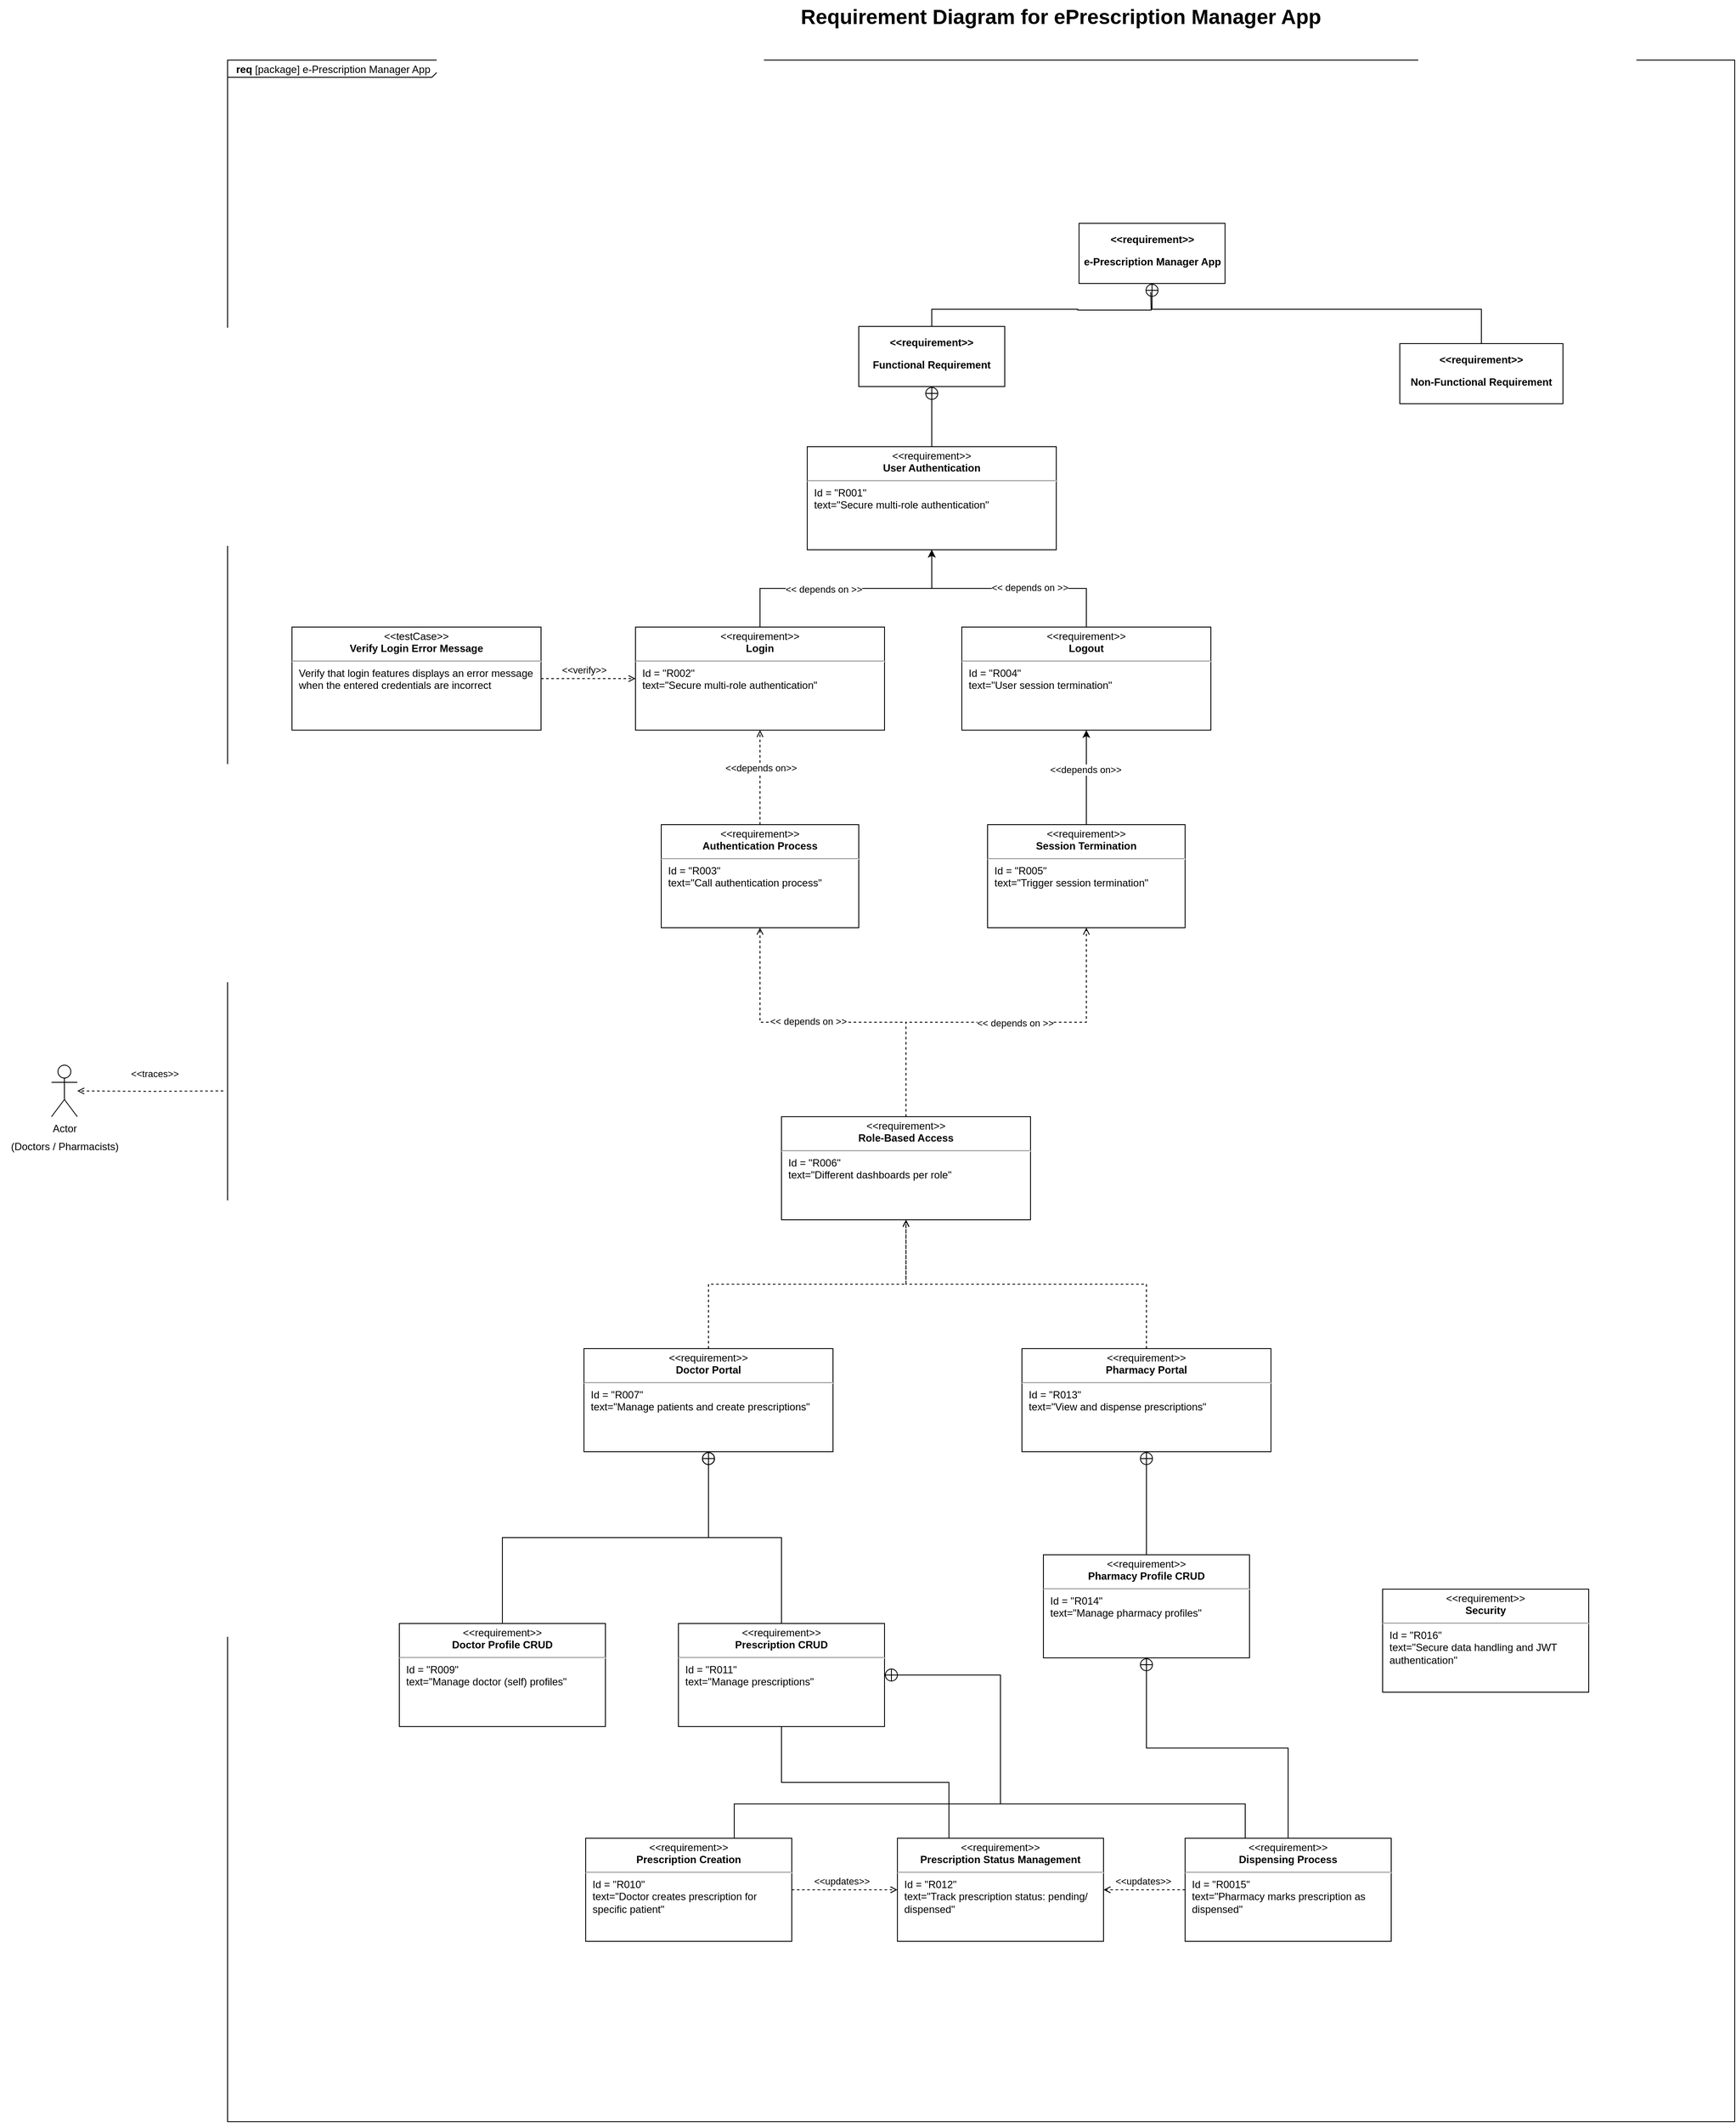 <mxfile version="28.1.0">
  <diagram name="Page-1" id="929967ad-93f9-6ef4-fab6-5d389245f69c">
    <mxGraphModel dx="5461.5" dy="3484" grid="1" gridSize="10" guides="1" tooltips="1" connect="1" arrows="1" fold="1" page="1" pageScale="1.5" pageWidth="1169" pageHeight="826" background="none" math="0" shadow="0">
      <root>
        <mxCell id="0" style=";html=1;" />
        <mxCell id="1" style=";html=1;" parent="0" />
        <mxCell id="_4qBEY4-anrujqpdwUIn-2" style="edgeStyle=orthogonalEdgeStyle;rounded=0;orthogonalLoop=1;jettySize=auto;html=1;dashed=1;endArrow=open;endFill=0;" parent="1" target="_4qBEY4-anrujqpdwUIn-1" edge="1">
          <mxGeometry relative="1" as="geometry">
            <mxPoint x="80" y="612.5" as="targetPoint" />
            <mxPoint x="-120" y="1300" as="sourcePoint" />
          </mxGeometry>
        </mxCell>
        <mxCell id="_4qBEY4-anrujqpdwUIn-28" value="&amp;lt;&amp;lt;traces&amp;gt;&amp;gt;" style="edgeLabel;html=1;align=center;verticalAlign=middle;resizable=0;points=[];" parent="_4qBEY4-anrujqpdwUIn-2" vertex="1" connectable="0">
          <mxGeometry x="0.359" y="1" relative="1" as="geometry">
            <mxPoint x="35" y="-21" as="offset" />
          </mxGeometry>
        </mxCell>
        <mxCell id="1672d66443f91eb5-1" value="&lt;p style=&quot;margin: 0px ; margin-top: 4px ; margin-left: 10px ; text-align: left&quot;&gt;&lt;b&gt;req&lt;/b&gt;&amp;nbsp;[package] e-Prescription Manager App&lt;/p&gt;" style="html=1;strokeWidth=1;shape=mxgraph.sysml.package;html=1;overflow=fill;whiteSpace=wrap;fillColor=none;gradientColor=none;fontSize=12;align=center;labelX=248.83;" parent="1" vertex="1">
          <mxGeometry x="-115" y="100" width="1755" height="2400" as="geometry" />
        </mxCell>
        <mxCell id="1kUbgRuZnsbzXphaPKb2-5" style="edgeStyle=orthogonalEdgeStyle;rounded=0;orthogonalLoop=1;jettySize=auto;html=1;entryX=0.5;entryY=1;entryDx=0;entryDy=0;dashed=1;endArrow=open;endFill=0;" edge="1" parent="1" source="1672d66443f91eb5-10" target="_4qBEY4-anrujqpdwUIn-47">
          <mxGeometry relative="1" as="geometry" />
        </mxCell>
        <mxCell id="1kUbgRuZnsbzXphaPKb2-6" value="&amp;lt;&amp;lt; depends on &amp;gt;&amp;gt;" style="edgeLabel;html=1;align=center;verticalAlign=middle;resizable=0;points=[];" vertex="1" connectable="0" parent="1kUbgRuZnsbzXphaPKb2-5">
          <mxGeometry x="0.15" y="-1" relative="1" as="geometry">
            <mxPoint as="offset" />
          </mxGeometry>
        </mxCell>
        <mxCell id="1kUbgRuZnsbzXphaPKb2-7" style="edgeStyle=orthogonalEdgeStyle;rounded=0;orthogonalLoop=1;jettySize=auto;html=1;dashed=1;endArrow=open;endFill=0;" edge="1" parent="1" source="1672d66443f91eb5-10" target="_4qBEY4-anrujqpdwUIn-48">
          <mxGeometry relative="1" as="geometry">
            <Array as="points">
              <mxPoint x="675" y="1220" />
              <mxPoint x="885" y="1220" />
            </Array>
          </mxGeometry>
        </mxCell>
        <mxCell id="1kUbgRuZnsbzXphaPKb2-8" value="&amp;lt;&amp;lt; depends on &amp;gt;&amp;gt;" style="edgeLabel;html=1;align=center;verticalAlign=middle;resizable=0;points=[];" vertex="1" connectable="0" parent="1kUbgRuZnsbzXphaPKb2-7">
          <mxGeometry x="0.236" y="-1" relative="1" as="geometry">
            <mxPoint x="-29" as="offset" />
          </mxGeometry>
        </mxCell>
        <mxCell id="1672d66443f91eb5-10" value="&lt;p style=&quot;margin: 0px ; margin-top: 4px ; text-align: center&quot;&gt;&amp;lt;&amp;lt;requirement&amp;gt;&amp;gt;&lt;br&gt;&lt;b&gt;Role-Based Access&lt;/b&gt;&lt;/p&gt;&lt;hr&gt;&lt;p style=&quot;margin: 0px ; margin-left: 8px ; text-align: left&quot;&gt;Id = &quot;R006&quot;&lt;/p&gt;&lt;p style=&quot;margin: 0px ; margin-left: 8px ; text-align: left&quot;&gt;text=&quot;Different dashboards per role&quot;&lt;/p&gt;" style="shape=rect;html=1;overflow=fill;whiteSpace=wrap;" parent="1" vertex="1">
          <mxGeometry x="530" y="1330" width="290" height="120" as="geometry" />
        </mxCell>
        <mxCell id="1672d66443f91eb5-23" value="Requirement Diagram for ePrescription Manager App" style="text;strokeColor=none;fillColor=none;html=1;fontSize=24;fontStyle=1;verticalAlign=middle;align=center;" parent="1" vertex="1">
          <mxGeometry x="100" y="30" width="1510" height="40" as="geometry" />
        </mxCell>
        <mxCell id="_4qBEY4-anrujqpdwUIn-1" value="Actor" style="shape=umlActor;verticalLabelPosition=bottom;verticalAlign=top;html=1;outlineConnect=0;" parent="1" vertex="1">
          <mxGeometry x="-320" y="1270" width="30" height="60" as="geometry" />
        </mxCell>
        <mxCell id="_4qBEY4-anrujqpdwUIn-4" value="(Doctors / Pharmacists)" style="text;html=1;align=center;verticalAlign=middle;resizable=0;points=[];autosize=1;strokeColor=none;fillColor=none;" parent="1" vertex="1">
          <mxGeometry x="-380" y="1350" width="150" height="30" as="geometry" />
        </mxCell>
        <mxCell id="_4qBEY4-anrujqpdwUIn-5" value="&lt;p&gt;&amp;lt;&amp;lt;requirement&amp;gt;&amp;gt;&lt;/p&gt;&lt;p&gt;e-Prescription Manager App&lt;/p&gt;" style="shape=rect;html=1;overflow=fill;whiteSpace=wrap;align=center;fontStyle=1" parent="1" vertex="1">
          <mxGeometry x="876.5" y="290" width="170" height="70" as="geometry" />
        </mxCell>
        <mxCell id="_4qBEY4-anrujqpdwUIn-10" style="edgeStyle=orthogonalEdgeStyle;rounded=0;orthogonalLoop=1;jettySize=auto;html=1;exitX=0.5;exitY=0;exitDx=0;exitDy=0;endArrow=none;endFill=0;" parent="1" source="_4qBEY4-anrujqpdwUIn-6" edge="1">
          <mxGeometry relative="1" as="geometry">
            <mxPoint x="960" y="370" as="targetPoint" />
          </mxGeometry>
        </mxCell>
        <mxCell id="_4qBEY4-anrujqpdwUIn-6" value="&lt;p&gt;&amp;lt;&amp;lt;requirement&amp;gt;&amp;gt;&lt;/p&gt;&lt;p&gt;Functional Requirement&lt;/p&gt;" style="shape=rect;html=1;overflow=fill;whiteSpace=wrap;align=center;fontStyle=1" parent="1" vertex="1">
          <mxGeometry x="620" y="410" width="170" height="70" as="geometry" />
        </mxCell>
        <mxCell id="_4qBEY4-anrujqpdwUIn-7" value="&lt;p&gt;&amp;lt;&amp;lt;requirement&amp;gt;&amp;gt;&lt;/p&gt;&lt;p&gt;Non-Functional Requirement&lt;/p&gt;" style="shape=rect;html=1;overflow=fill;whiteSpace=wrap;align=center;fontStyle=1" parent="1" vertex="1">
          <mxGeometry x="1250" y="430" width="190" height="70" as="geometry" />
        </mxCell>
        <mxCell id="_4qBEY4-anrujqpdwUIn-8" style="edgeStyle=orthogonalEdgeStyle;rounded=0;html=1;endArrow=circlePlus;endFill=0;jettySize=auto;orthogonalLoop=1;entryX=0.5;entryY=1;entryDx=0;entryDy=0;exitX=0.5;exitY=0;exitDx=0;exitDy=0;" parent="1" source="_4qBEY4-anrujqpdwUIn-7" target="_4qBEY4-anrujqpdwUIn-5" edge="1">
          <mxGeometry relative="1" as="geometry">
            <Array as="points">
              <mxPoint x="1345" y="390" />
              <mxPoint x="962" y="390" />
            </Array>
            <mxPoint x="883" y="430" as="sourcePoint" />
            <mxPoint x="990" y="510" as="targetPoint" />
          </mxGeometry>
        </mxCell>
        <mxCell id="_4qBEY4-anrujqpdwUIn-18" value="" style="edgeStyle=orthogonalEdgeStyle;rounded=0;orthogonalLoop=1;jettySize=auto;html=1;endArrow=circlePlus;endFill=0;exitX=0.5;exitY=0;exitDx=0;exitDy=0;" parent="1" source="_4qBEY4-anrujqpdwUIn-21" target="_4qBEY4-anrujqpdwUIn-6" edge="1">
          <mxGeometry relative="1" as="geometry">
            <mxPoint x="700" y="575" as="sourcePoint" />
          </mxGeometry>
        </mxCell>
        <mxCell id="_4qBEY4-anrujqpdwUIn-21" value="&lt;p style=&quot;margin: 0px ; margin-top: 4px ; text-align: center&quot;&gt;&amp;lt;&amp;lt;requirement&amp;gt;&amp;gt;&lt;br&gt;&lt;b&gt;User Authentication&lt;/b&gt;&lt;/p&gt;&lt;hr&gt;&lt;p style=&quot;margin: 0px ; margin-left: 8px ; text-align: left&quot;&gt;Id = &quot;R001&quot;&lt;/p&gt;&lt;p style=&quot;margin: 0px ; margin-left: 8px ; text-align: left&quot;&gt;text=&quot;&lt;span style=&quot;background-color: transparent; color: light-dark(rgb(0, 0, 0), rgb(255, 255, 255)); text-align: center;&quot;&gt;Secure multi-role authentication&lt;/span&gt;&lt;span style=&quot;background-color: transparent; color: light-dark(rgb(0, 0, 0), rgb(255, 255, 255));&quot;&gt;&quot;&lt;/span&gt;&lt;/p&gt;" style="shape=rect;html=1;overflow=fill;whiteSpace=wrap;" parent="1" vertex="1">
          <mxGeometry x="560" y="550" width="290" height="120" as="geometry" />
        </mxCell>
        <mxCell id="_4qBEY4-anrujqpdwUIn-25" style="edgeStyle=orthogonalEdgeStyle;rounded=0;orthogonalLoop=1;jettySize=auto;html=1;entryX=0.5;entryY=1;entryDx=0;entryDy=0;endArrow=open;endFill=0;dashed=1;" parent="1" source="_4qBEY4-anrujqpdwUIn-22" target="1672d66443f91eb5-10" edge="1">
          <mxGeometry relative="1" as="geometry">
            <mxPoint x="660" y="1480" as="targetPoint" />
          </mxGeometry>
        </mxCell>
        <mxCell id="_4qBEY4-anrujqpdwUIn-22" value="&lt;p style=&quot;margin: 0px ; margin-top: 4px ; text-align: center&quot;&gt;&amp;lt;&amp;lt;requirement&amp;gt;&amp;gt;&lt;br&gt;&lt;b&gt;Doctor Portal&lt;/b&gt;&lt;/p&gt;&lt;hr&gt;&lt;p style=&quot;margin: 0px ; margin-left: 8px ; text-align: left&quot;&gt;Id = &quot;R007&quot;&lt;/p&gt;&lt;p style=&quot;margin: 0px ; margin-left: 8px ; text-align: left&quot;&gt;text=&quot;Manage patients and create prescriptions&quot;&lt;/p&gt;" style="shape=rect;html=1;overflow=fill;whiteSpace=wrap;" parent="1" vertex="1">
          <mxGeometry x="300" y="1600" width="290" height="120" as="geometry" />
        </mxCell>
        <mxCell id="1kUbgRuZnsbzXphaPKb2-9" style="edgeStyle=orthogonalEdgeStyle;rounded=0;orthogonalLoop=1;jettySize=auto;html=1;entryX=0.5;entryY=1;entryDx=0;entryDy=0;dashed=1;endArrow=open;endFill=0;" edge="1" parent="1" source="_4qBEY4-anrujqpdwUIn-24" target="1672d66443f91eb5-10">
          <mxGeometry relative="1" as="geometry" />
        </mxCell>
        <mxCell id="_4qBEY4-anrujqpdwUIn-24" value="&lt;p style=&quot;margin: 0px ; margin-top: 4px ; text-align: center&quot;&gt;&amp;lt;&amp;lt;requirement&amp;gt;&amp;gt;&lt;br&gt;&lt;b&gt;Pharmacy Portal&lt;/b&gt;&lt;/p&gt;&lt;hr&gt;&lt;p style=&quot;margin: 0px ; margin-left: 8px ; text-align: left&quot;&gt;Id = &quot;R013&quot;&lt;/p&gt;&lt;p style=&quot;margin: 0px ; margin-left: 8px ; text-align: left&quot;&gt;text=&quot;View and dispense prescriptions&quot;&lt;/p&gt;" style="shape=rect;html=1;overflow=fill;whiteSpace=wrap;" parent="1" vertex="1">
          <mxGeometry x="810" y="1600" width="290" height="120" as="geometry" />
        </mxCell>
        <mxCell id="1kUbgRuZnsbzXphaPKb2-2" style="edgeStyle=orthogonalEdgeStyle;rounded=0;orthogonalLoop=1;jettySize=auto;html=1;" edge="1" parent="1" source="_4qBEY4-anrujqpdwUIn-29" target="_4qBEY4-anrujqpdwUIn-21">
          <mxGeometry relative="1" as="geometry" />
        </mxCell>
        <mxCell id="1kUbgRuZnsbzXphaPKb2-3" value="&amp;lt;&amp;lt; depends on &amp;gt;&amp;gt;" style="edgeLabel;html=1;align=center;verticalAlign=middle;resizable=0;points=[];" vertex="1" connectable="0" parent="1kUbgRuZnsbzXphaPKb2-2">
          <mxGeometry x="-0.181" y="-1" relative="1" as="geometry">
            <mxPoint as="offset" />
          </mxGeometry>
        </mxCell>
        <mxCell id="_4qBEY4-anrujqpdwUIn-29" value="&lt;p style=&quot;margin: 0px ; margin-top: 4px ; text-align: center&quot;&gt;&amp;lt;&amp;lt;requirement&amp;gt;&amp;gt;&lt;br&gt;&lt;b&gt;Login&lt;/b&gt;&lt;/p&gt;&lt;hr&gt;&lt;p style=&quot;margin: 0px ; margin-left: 8px ; text-align: left&quot;&gt;Id = &quot;R002&quot;&lt;/p&gt;&lt;p style=&quot;margin: 0px ; margin-left: 8px ; text-align: left&quot;&gt;text=&quot;&lt;span style=&quot;background-color: transparent; color: light-dark(rgb(0, 0, 0), rgb(255, 255, 255)); text-align: center;&quot;&gt;Secure multi-role authentication&lt;/span&gt;&lt;span style=&quot;background-color: transparent; color: light-dark(rgb(0, 0, 0), rgb(255, 255, 255));&quot;&gt;&quot;&lt;/span&gt;&lt;/p&gt;" style="shape=rect;html=1;overflow=fill;whiteSpace=wrap;" parent="1" vertex="1">
          <mxGeometry x="360" y="760" width="290" height="120" as="geometry" />
        </mxCell>
        <mxCell id="1kUbgRuZnsbzXphaPKb2-1" style="edgeStyle=orthogonalEdgeStyle;rounded=0;orthogonalLoop=1;jettySize=auto;html=1;" edge="1" parent="1" source="_4qBEY4-anrujqpdwUIn-30" target="_4qBEY4-anrujqpdwUIn-21">
          <mxGeometry relative="1" as="geometry" />
        </mxCell>
        <mxCell id="1kUbgRuZnsbzXphaPKb2-4" value="&amp;lt;&amp;lt; depends on &amp;gt;&amp;gt;" style="edgeLabel;html=1;align=center;verticalAlign=middle;resizable=0;points=[];" vertex="1" connectable="0" parent="1kUbgRuZnsbzXphaPKb2-1">
          <mxGeometry x="-0.176" y="-1" relative="1" as="geometry">
            <mxPoint as="offset" />
          </mxGeometry>
        </mxCell>
        <mxCell id="_4qBEY4-anrujqpdwUIn-30" value="&lt;p style=&quot;margin: 0px ; margin-top: 4px ; text-align: center&quot;&gt;&amp;lt;&amp;lt;requirement&amp;gt;&amp;gt;&lt;br&gt;&lt;b&gt;Logout&lt;/b&gt;&lt;/p&gt;&lt;hr&gt;&lt;p style=&quot;margin: 0px ; margin-left: 8px ; text-align: left&quot;&gt;Id = &quot;R004&quot;&lt;/p&gt;&lt;p style=&quot;margin: 0px ; margin-left: 8px ; text-align: left&quot;&gt;text=&quot;User session termination&lt;span style=&quot;background-color: transparent; color: light-dark(rgb(0, 0, 0), rgb(255, 255, 255));&quot;&gt;&quot;&lt;/span&gt;&lt;/p&gt;" style="shape=rect;html=1;overflow=fill;whiteSpace=wrap;" parent="1" vertex="1">
          <mxGeometry x="740" y="760" width="290" height="120" as="geometry" />
        </mxCell>
        <mxCell id="_4qBEY4-anrujqpdwUIn-36" style="edgeStyle=orthogonalEdgeStyle;rounded=0;orthogonalLoop=1;jettySize=auto;html=1;exitX=1;exitY=0.5;exitDx=0;exitDy=0;dashed=1;endArrow=open;endFill=0;" parent="1" source="_4qBEY4-anrujqpdwUIn-35" target="_4qBEY4-anrujqpdwUIn-29" edge="1">
          <mxGeometry relative="1" as="geometry" />
        </mxCell>
        <mxCell id="_4qBEY4-anrujqpdwUIn-37" value="&amp;lt;&amp;lt;verify&amp;gt;&amp;gt;" style="edgeLabel;html=1;align=center;verticalAlign=middle;resizable=0;points=[];" parent="_4qBEY4-anrujqpdwUIn-36" vertex="1" connectable="0">
          <mxGeometry x="0.128" relative="1" as="geometry">
            <mxPoint x="-12" y="-10" as="offset" />
          </mxGeometry>
        </mxCell>
        <mxCell id="_4qBEY4-anrujqpdwUIn-35" value="&lt;p style=&quot;margin: 0px ; margin-top: 4px ; text-align: center&quot;&gt;&amp;lt;&amp;lt;testCase&amp;gt;&amp;gt;&lt;br&gt;&lt;b&gt;Verify Login Error Message&lt;/b&gt;&lt;/p&gt;&lt;hr&gt;&lt;p style=&quot;margin: 0px ; margin-left: 8px ; text-align: left&quot;&gt;Verify that login features displays an error message when the entered credentials are incorrect&lt;/p&gt;" style="shape=rect;html=1;overflow=fill;whiteSpace=wrap;" parent="1" vertex="1">
          <mxGeometry x="-40" y="760" width="290" height="120" as="geometry" />
        </mxCell>
        <mxCell id="_4qBEY4-anrujqpdwUIn-44" style="edgeStyle=orthogonalEdgeStyle;rounded=0;orthogonalLoop=1;jettySize=auto;html=1;entryX=0.5;entryY=1;entryDx=0;entryDy=0;endArrow=circlePlus;endFill=0;" parent="1" source="_4qBEY4-anrujqpdwUIn-40" target="_4qBEY4-anrujqpdwUIn-22" edge="1">
          <mxGeometry relative="1" as="geometry" />
        </mxCell>
        <mxCell id="_4qBEY4-anrujqpdwUIn-40" value="&lt;p style=&quot;margin: 0px ; margin-top: 4px ; text-align: center&quot;&gt;&amp;lt;&amp;lt;requirement&amp;gt;&amp;gt;&lt;br&gt;&lt;b&gt;Doctor Profile CRUD&lt;/b&gt;&lt;/p&gt;&lt;hr&gt;&lt;p style=&quot;margin: 0px ; margin-left: 8px ; text-align: left&quot;&gt;Id = &quot;R009&quot;&lt;/p&gt;&lt;p style=&quot;margin: 0px ; margin-left: 8px ; text-align: left&quot;&gt;text=&quot;Manage doctor (self) profiles&quot;&lt;/p&gt;" style="shape=rect;html=1;overflow=fill;whiteSpace=wrap;" parent="1" vertex="1">
          <mxGeometry x="85" y="1920" width="240" height="120" as="geometry" />
        </mxCell>
        <mxCell id="1kUbgRuZnsbzXphaPKb2-10" style="edgeStyle=orthogonalEdgeStyle;rounded=0;orthogonalLoop=1;jettySize=auto;html=1;entryX=0.5;entryY=1;entryDx=0;entryDy=0;endArrow=circlePlus;endFill=0;" edge="1" parent="1" source="_4qBEY4-anrujqpdwUIn-42" target="_4qBEY4-anrujqpdwUIn-22">
          <mxGeometry relative="1" as="geometry" />
        </mxCell>
        <mxCell id="_4qBEY4-anrujqpdwUIn-42" value="&lt;p style=&quot;margin: 0px ; margin-top: 4px ; text-align: center&quot;&gt;&amp;lt;&amp;lt;requirement&amp;gt;&amp;gt;&lt;br&gt;&lt;b&gt;Prescription CRUD&lt;/b&gt;&lt;/p&gt;&lt;hr&gt;&lt;p style=&quot;margin: 0px ; margin-left: 8px ; text-align: left&quot;&gt;Id = &quot;R011&quot;&lt;/p&gt;&lt;p style=&quot;margin: 0px ; margin-left: 8px ; text-align: left&quot;&gt;text=&quot;Manage prescriptions&quot;&lt;/p&gt;" style="shape=rect;html=1;overflow=fill;whiteSpace=wrap;" parent="1" vertex="1">
          <mxGeometry x="410" y="1920" width="240" height="120" as="geometry" />
        </mxCell>
        <mxCell id="_4qBEY4-anrujqpdwUIn-55" style="edgeStyle=orthogonalEdgeStyle;rounded=0;orthogonalLoop=1;jettySize=auto;html=1;endArrow=circlePlus;endFill=0;" parent="1" source="_4qBEY4-anrujqpdwUIn-43" target="_4qBEY4-anrujqpdwUIn-24" edge="1">
          <mxGeometry relative="1" as="geometry" />
        </mxCell>
        <mxCell id="_4qBEY4-anrujqpdwUIn-43" value="&lt;p style=&quot;margin: 0px ; margin-top: 4px ; text-align: center&quot;&gt;&amp;lt;&amp;lt;requirement&amp;gt;&amp;gt;&lt;br&gt;&lt;b&gt;Pharmacy Profile CRUD&lt;/b&gt;&lt;/p&gt;&lt;hr&gt;&lt;p style=&quot;margin: 0px ; margin-left: 8px ; text-align: left&quot;&gt;Id = &quot;R014&quot;&lt;/p&gt;&lt;p style=&quot;margin: 0px ; margin-left: 8px ; text-align: left&quot;&gt;text=&quot;Manage pharmacy profiles&quot;&lt;/p&gt;" style="shape=rect;html=1;overflow=fill;whiteSpace=wrap;" parent="1" vertex="1">
          <mxGeometry x="835" y="1840" width="240" height="120" as="geometry" />
        </mxCell>
        <mxCell id="_4qBEY4-anrujqpdwUIn-49" style="edgeStyle=orthogonalEdgeStyle;rounded=0;orthogonalLoop=1;jettySize=auto;html=1;dashed=1;endArrow=open;endFill=0;" parent="1" source="_4qBEY4-anrujqpdwUIn-47" target="_4qBEY4-anrujqpdwUIn-29" edge="1">
          <mxGeometry relative="1" as="geometry" />
        </mxCell>
        <mxCell id="_4qBEY4-anrujqpdwUIn-51" value="&amp;lt;&amp;lt;depends on&amp;gt;&amp;gt;" style="edgeLabel;html=1;align=center;verticalAlign=middle;resizable=0;points=[];" parent="_4qBEY4-anrujqpdwUIn-49" vertex="1" connectable="0">
          <mxGeometry x="0.208" y="-1" relative="1" as="geometry">
            <mxPoint as="offset" />
          </mxGeometry>
        </mxCell>
        <mxCell id="_4qBEY4-anrujqpdwUIn-47" value="&lt;p style=&quot;margin: 0px ; margin-top: 4px ; text-align: center&quot;&gt;&amp;lt;&amp;lt;requirement&amp;gt;&amp;gt;&lt;br&gt;&lt;b&gt;Authentication Process&lt;/b&gt;&lt;/p&gt;&lt;hr&gt;&lt;p style=&quot;margin: 0px ; margin-left: 8px ; text-align: left&quot;&gt;Id = &quot;R003&quot;&lt;/p&gt;&lt;p style=&quot;margin: 0px ; margin-left: 8px ; text-align: left&quot;&gt;text=&quot;Call authentication process&quot;&lt;/p&gt;" style="shape=rect;html=1;overflow=fill;whiteSpace=wrap;" parent="1" vertex="1">
          <mxGeometry x="390" y="990" width="230" height="120" as="geometry" />
        </mxCell>
        <mxCell id="_4qBEY4-anrujqpdwUIn-50" style="edgeStyle=orthogonalEdgeStyle;rounded=0;orthogonalLoop=1;jettySize=auto;html=1;entryX=0.5;entryY=1;entryDx=0;entryDy=0;" parent="1" source="_4qBEY4-anrujqpdwUIn-48" target="_4qBEY4-anrujqpdwUIn-30" edge="1">
          <mxGeometry relative="1" as="geometry" />
        </mxCell>
        <mxCell id="_4qBEY4-anrujqpdwUIn-52" value="&amp;lt;&amp;lt;depends on&amp;gt;&amp;gt;" style="edgeLabel;html=1;align=center;verticalAlign=middle;resizable=0;points=[];" parent="_4qBEY4-anrujqpdwUIn-50" vertex="1" connectable="0">
          <mxGeometry x="0.165" y="1" relative="1" as="geometry">
            <mxPoint as="offset" />
          </mxGeometry>
        </mxCell>
        <mxCell id="_4qBEY4-anrujqpdwUIn-48" value="&lt;p style=&quot;margin: 0px ; margin-top: 4px ; text-align: center&quot;&gt;&amp;lt;&amp;lt;requirement&amp;gt;&amp;gt;&lt;br&gt;&lt;b&gt;Session Termination&lt;/b&gt;&lt;/p&gt;&lt;hr&gt;&lt;p style=&quot;margin: 0px ; margin-left: 8px ; text-align: left&quot;&gt;Id = &quot;R005&quot;&lt;/p&gt;&lt;p style=&quot;margin: 0px ; margin-left: 8px ; text-align: left&quot;&gt;text=&quot;Trigger session termination&quot;&lt;/p&gt;" style="shape=rect;html=1;overflow=fill;whiteSpace=wrap;" parent="1" vertex="1">
          <mxGeometry x="770" y="990" width="230" height="120" as="geometry" />
        </mxCell>
        <mxCell id="_4qBEY4-anrujqpdwUIn-59" style="edgeStyle=orthogonalEdgeStyle;rounded=0;orthogonalLoop=1;jettySize=auto;html=1;endArrow=circlePlus;endFill=0;" parent="1" source="_4qBEY4-anrujqpdwUIn-56" target="_4qBEY4-anrujqpdwUIn-42" edge="1">
          <mxGeometry relative="1" as="geometry">
            <Array as="points">
              <mxPoint x="475" y="2130" />
              <mxPoint x="785" y="2130" />
            </Array>
          </mxGeometry>
        </mxCell>
        <mxCell id="_4qBEY4-anrujqpdwUIn-64" style="edgeStyle=orthogonalEdgeStyle;rounded=0;orthogonalLoop=1;jettySize=auto;html=1;entryX=0;entryY=0.5;entryDx=0;entryDy=0;dashed=1;endArrow=open;endFill=0;" parent="1" source="_4qBEY4-anrujqpdwUIn-56" target="_4qBEY4-anrujqpdwUIn-57" edge="1">
          <mxGeometry relative="1" as="geometry" />
        </mxCell>
        <mxCell id="_4qBEY4-anrujqpdwUIn-65" value="&amp;lt;&amp;lt;updates&amp;gt;&amp;gt;" style="edgeLabel;html=1;align=center;verticalAlign=middle;resizable=0;points=[];" parent="_4qBEY4-anrujqpdwUIn-64" vertex="1" connectable="0">
          <mxGeometry x="0.06" relative="1" as="geometry">
            <mxPoint x="-7" y="-10" as="offset" />
          </mxGeometry>
        </mxCell>
        <mxCell id="_4qBEY4-anrujqpdwUIn-56" value="&lt;p style=&quot;margin: 0px ; margin-top: 4px ; text-align: center&quot;&gt;&amp;lt;&amp;lt;requirement&amp;gt;&amp;gt;&lt;br&gt;&lt;b&gt;Prescription Creation&lt;/b&gt;&lt;/p&gt;&lt;hr&gt;&lt;p style=&quot;margin: 0px ; margin-left: 8px ; text-align: left&quot;&gt;Id = &quot;R010&quot;&lt;/p&gt;&lt;p style=&quot;margin: 0px ; margin-left: 8px ; text-align: left&quot;&gt;text=&quot;Doctor creates prescription for specific patient&quot;&lt;/p&gt;" style="shape=rect;html=1;overflow=fill;whiteSpace=wrap;" parent="1" vertex="1">
          <mxGeometry x="302" y="2170" width="240" height="120" as="geometry" />
        </mxCell>
        <mxCell id="_4qBEY4-anrujqpdwUIn-61" style="edgeStyle=orthogonalEdgeStyle;rounded=0;orthogonalLoop=1;jettySize=auto;html=1;entryX=0.5;entryY=1;entryDx=0;entryDy=0;endArrow=none;endFill=0;exitX=0.25;exitY=0;exitDx=0;exitDy=0;" parent="1" source="_4qBEY4-anrujqpdwUIn-57" target="_4qBEY4-anrujqpdwUIn-42" edge="1">
          <mxGeometry relative="1" as="geometry" />
        </mxCell>
        <mxCell id="_4qBEY4-anrujqpdwUIn-57" value="&lt;p style=&quot;margin: 0px ; margin-top: 4px ; text-align: center&quot;&gt;&amp;lt;&amp;lt;requirement&amp;gt;&amp;gt;&lt;br&gt;&lt;b&gt;Prescription Status Management&lt;/b&gt;&lt;/p&gt;&lt;hr&gt;&lt;p style=&quot;margin: 0px ; margin-left: 8px ; text-align: left&quot;&gt;Id = &quot;R012&quot;&lt;/p&gt;&lt;p style=&quot;margin: 0px ; margin-left: 8px ; text-align: left&quot;&gt;text=&quot;Track prescription status: pending/ dispensed&quot;&lt;/p&gt;" style="shape=rect;html=1;overflow=fill;whiteSpace=wrap;" parent="1" vertex="1">
          <mxGeometry x="665" y="2170" width="240" height="120" as="geometry" />
        </mxCell>
        <mxCell id="_4qBEY4-anrujqpdwUIn-60" style="edgeStyle=orthogonalEdgeStyle;rounded=0;orthogonalLoop=1;jettySize=auto;html=1;endArrow=none;endFill=0;" parent="1" source="_4qBEY4-anrujqpdwUIn-58" target="_4qBEY4-anrujqpdwUIn-42" edge="1">
          <mxGeometry relative="1" as="geometry">
            <Array as="points">
              <mxPoint x="1070" y="2130" />
              <mxPoint x="785" y="2130" />
            </Array>
          </mxGeometry>
        </mxCell>
        <mxCell id="_4qBEY4-anrujqpdwUIn-62" style="edgeStyle=orthogonalEdgeStyle;rounded=0;orthogonalLoop=1;jettySize=auto;html=1;entryX=1;entryY=0.5;entryDx=0;entryDy=0;dashed=1;endArrow=open;endFill=0;" parent="1" source="_4qBEY4-anrujqpdwUIn-58" target="_4qBEY4-anrujqpdwUIn-57" edge="1">
          <mxGeometry relative="1" as="geometry" />
        </mxCell>
        <mxCell id="_4qBEY4-anrujqpdwUIn-63" value="&amp;lt;&amp;lt;updates&amp;gt;&amp;gt;" style="edgeLabel;html=1;align=center;verticalAlign=middle;resizable=0;points=[];" parent="_4qBEY4-anrujqpdwUIn-62" vertex="1" connectable="0">
          <mxGeometry x="0.046" relative="1" as="geometry">
            <mxPoint y="-10" as="offset" />
          </mxGeometry>
        </mxCell>
        <mxCell id="1kUbgRuZnsbzXphaPKb2-11" style="edgeStyle=orthogonalEdgeStyle;rounded=0;orthogonalLoop=1;jettySize=auto;html=1;entryX=0.5;entryY=1;entryDx=0;entryDy=0;endArrow=circlePlus;endFill=0;" edge="1" parent="1" source="_4qBEY4-anrujqpdwUIn-58" target="_4qBEY4-anrujqpdwUIn-43">
          <mxGeometry relative="1" as="geometry" />
        </mxCell>
        <mxCell id="_4qBEY4-anrujqpdwUIn-58" value="&lt;p style=&quot;margin: 0px ; margin-top: 4px ; text-align: center&quot;&gt;&amp;lt;&amp;lt;requirement&amp;gt;&amp;gt;&lt;br&gt;&lt;b&gt;Dispensing Process&lt;/b&gt;&lt;/p&gt;&lt;hr&gt;&lt;p style=&quot;margin: 0px ; margin-left: 8px ; text-align: left&quot;&gt;Id = &quot;R0015&quot;&lt;/p&gt;&lt;p style=&quot;margin: 0px ; margin-left: 8px ; text-align: left&quot;&gt;text=&quot;Pharmacy marks prescription as dispensed&quot;&lt;/p&gt;" style="shape=rect;html=1;overflow=fill;whiteSpace=wrap;" parent="1" vertex="1">
          <mxGeometry x="1000" y="2170" width="240" height="120" as="geometry" />
        </mxCell>
        <mxCell id="_4qBEY4-anrujqpdwUIn-68" value="&lt;p style=&quot;margin: 0px ; margin-top: 4px ; text-align: center&quot;&gt;&amp;lt;&amp;lt;requirement&amp;gt;&amp;gt;&lt;br&gt;&lt;b&gt;Security&lt;/b&gt;&lt;/p&gt;&lt;hr&gt;&lt;p style=&quot;margin: 0px ; margin-left: 8px ; text-align: left&quot;&gt;Id = &quot;R016&quot;&lt;/p&gt;&lt;p style=&quot;margin: 0px ; margin-left: 8px ; text-align: left&quot;&gt;text=&quot;Secure data handling and JWT authentication&quot;&lt;/p&gt;" style="shape=rect;html=1;overflow=fill;whiteSpace=wrap;" parent="1" vertex="1">
          <mxGeometry x="1230" y="1880" width="240" height="120" as="geometry" />
        </mxCell>
      </root>
    </mxGraphModel>
  </diagram>
</mxfile>

